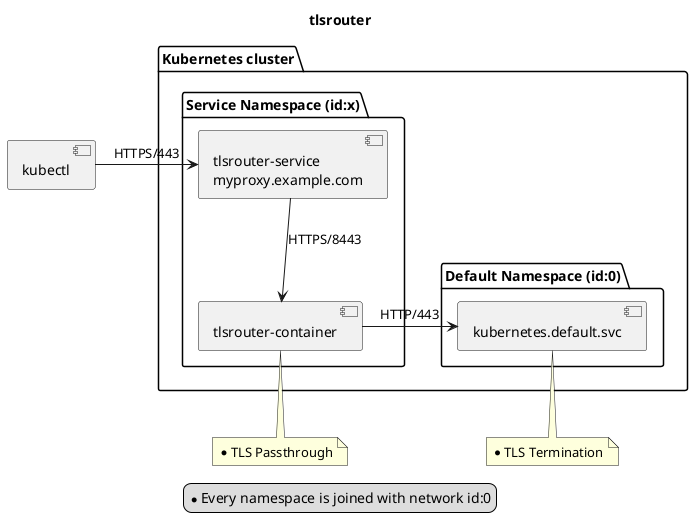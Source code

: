 @startuml

title tlsrouter
skinparam componentStyle uml2

component kubectl

package "Kubernetes cluster" {
  package "Service Namespace (id:x)" {
    component "tlsrouter-service\nmyproxy.example.com" as tlsrouter_service
    component "tlsrouter-container" as tlsrouter_container
  }

  package "Default Namespace (id:0)" {
    component "kubernetes.default.svc" as kubernetes_service
  }
}

kubectl -r-> tlsrouter_service : HTTPS/443
tlsrouter_service -d-> tlsrouter_container : HTTPS/8443
tlsrouter_container -r-> kubernetes_service : HTTP/443

note bottom of tlsrouter_container
  * TLS Passthrough
end note

note bottom of kubernetes_service
  * TLS Termination
end note

legend
  * Every namespace is joined with network id:0
end legend
@enduml

